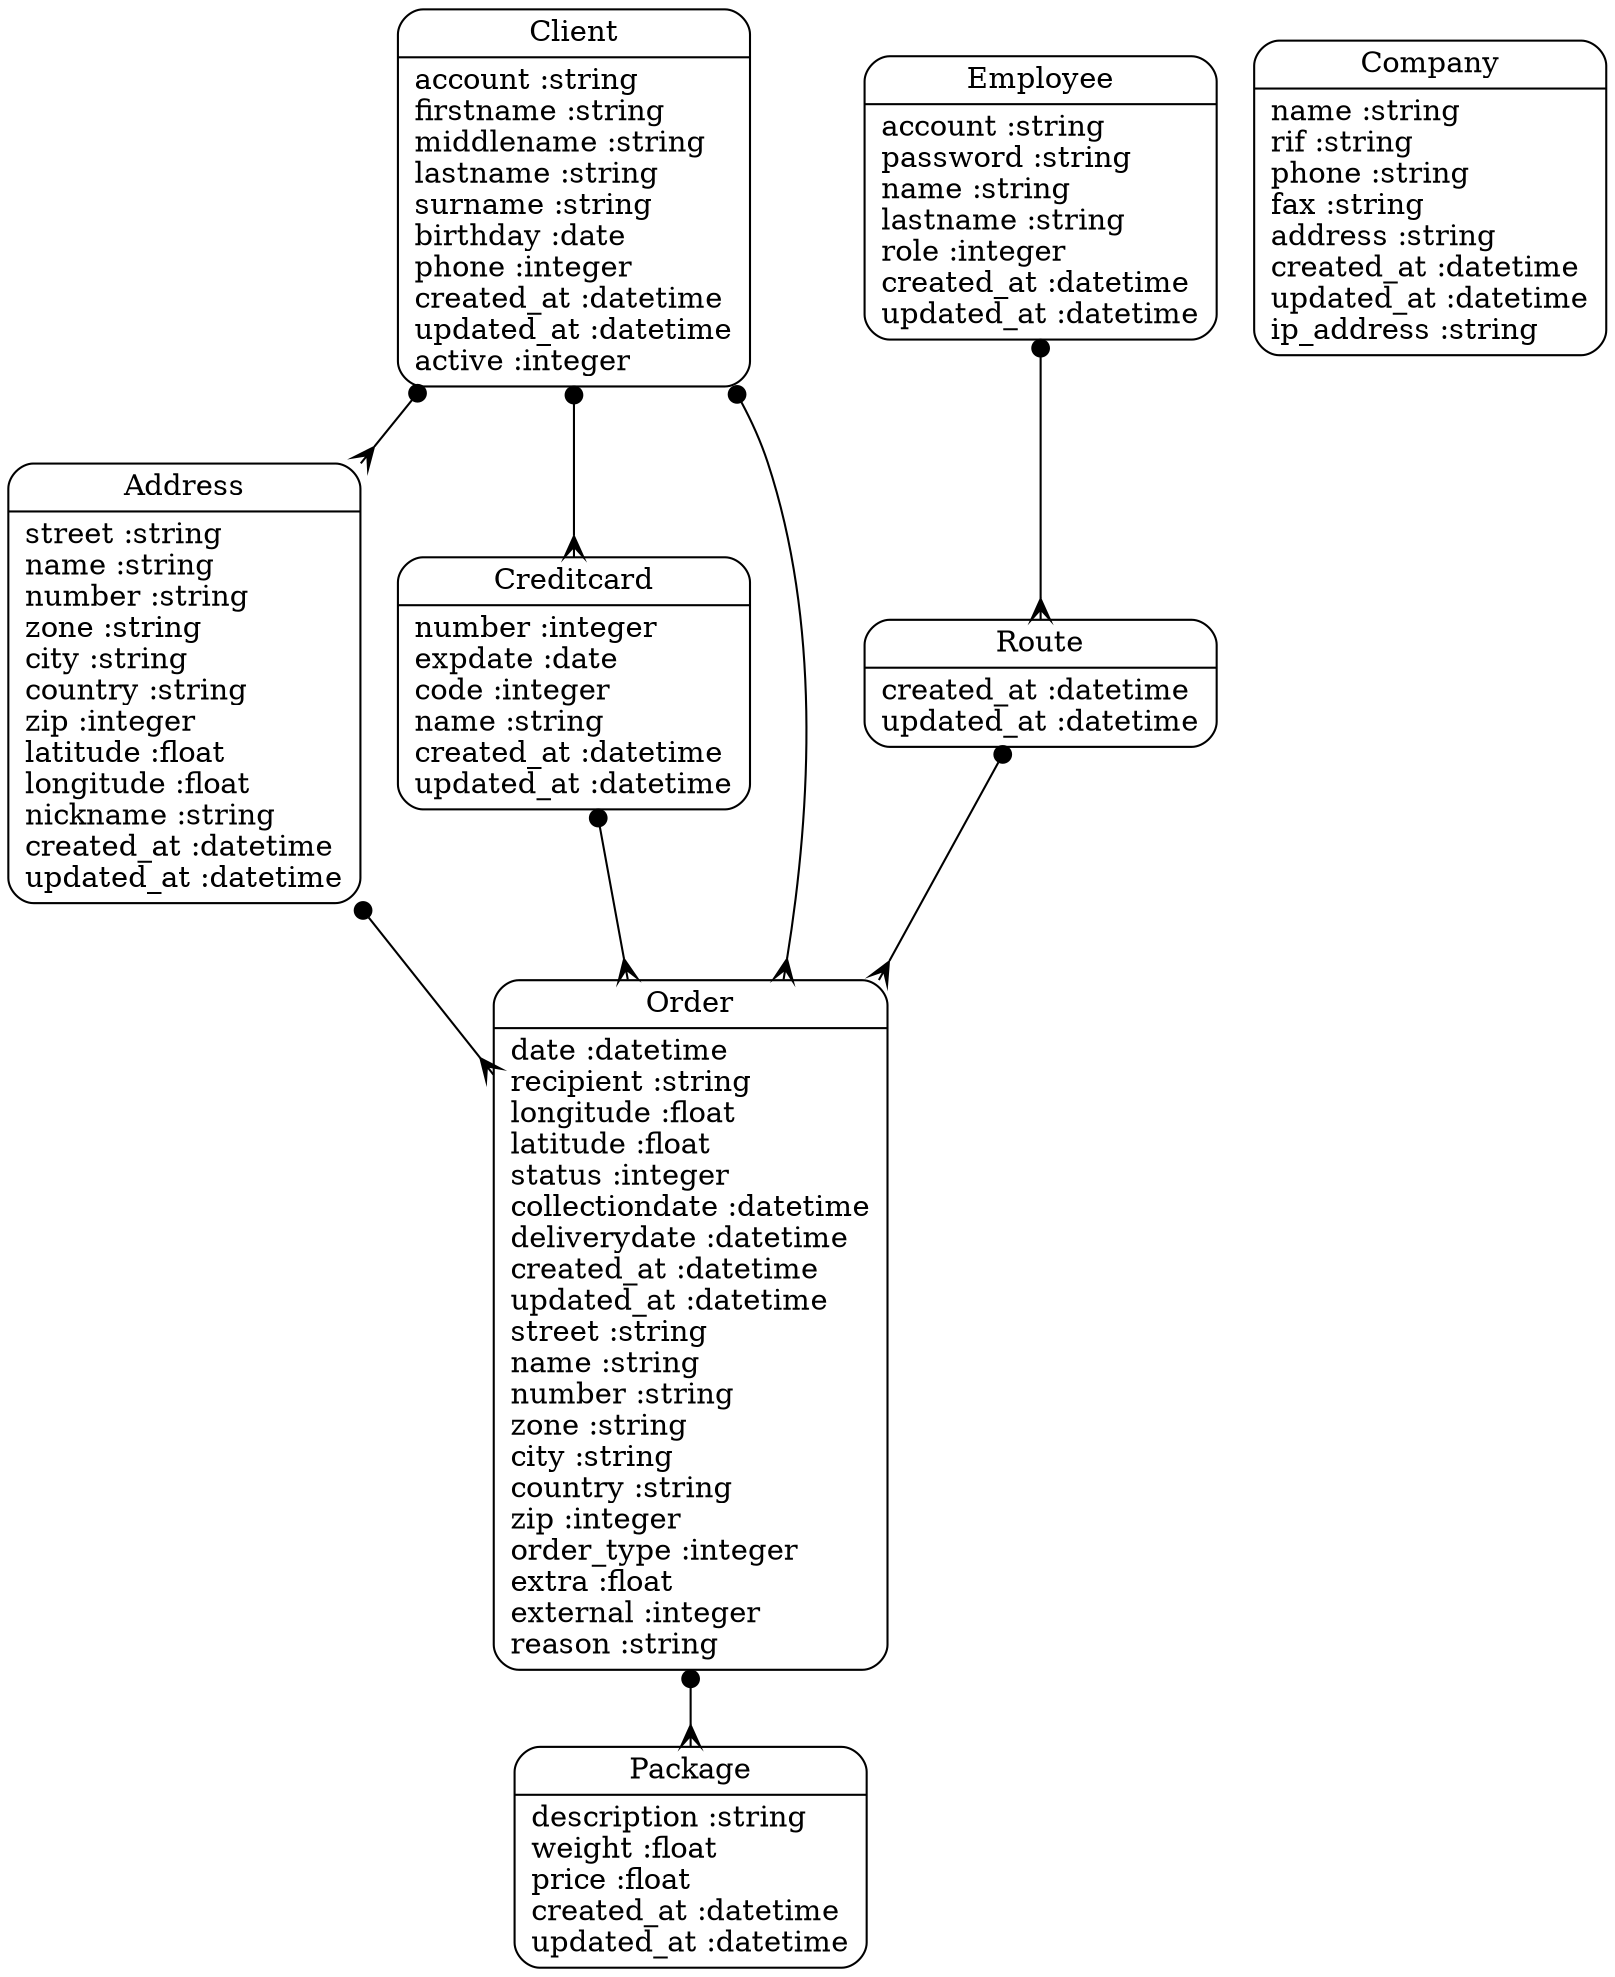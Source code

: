 digraph models_diagram {
	graph[overlap=false, splines=true]
	"Address" [shape=Mrecord, label="{Address|street :string\lname :string\lnumber :string\lzone :string\lcity :string\lcountry :string\lzip :integer\llatitude :float\llongitude :float\lnickname :string\lcreated_at :datetime\lupdated_at :datetime\l}"]
	"Client" [shape=Mrecord, label="{Client|account :string\lfirstname :string\lmiddlename :string\llastname :string\lsurname :string\lbirthday :date\lphone :integer\lcreated_at :datetime\lupdated_at :datetime\lactive :integer\l}"]
	"Company" [shape=Mrecord, label="{Company|name :string\lrif :string\lphone :string\lfax :string\laddress :string\lcreated_at :datetime\lupdated_at :datetime\lip_address :string\l}"]
	"Creditcard" [shape=Mrecord, label="{Creditcard|number :integer\lexpdate :date\lcode :integer\lname :string\lcreated_at :datetime\lupdated_at :datetime\l}"]
	"Employee" [shape=Mrecord, label="{Employee|account :string\lpassword :string\lname :string\llastname :string\lrole :integer\lcreated_at :datetime\lupdated_at :datetime\l}"]
	"Order" [shape=Mrecord, label="{Order|date :datetime\lrecipient :string\llongitude :float\llatitude :float\lstatus :integer\lcollectiondate :datetime\ldeliverydate :datetime\lcreated_at :datetime\lupdated_at :datetime\lstreet :string\lname :string\lnumber :string\lzone :string\lcity :string\lcountry :string\lzip :integer\lorder_type :integer\lextra :float\lexternal :integer\lreason :string\l}"]
	"Package" [shape=Mrecord, label="{Package|description :string\lweight :float\lprice :float\lcreated_at :datetime\lupdated_at :datetime\l}"]
	"Route" [shape=Mrecord, label="{Route|created_at :datetime\lupdated_at :datetime\l}"]
	"Address" -> "Order" [arrowtail=dot, arrowhead=crow, dir=both]
	"Client" -> "Address" [arrowtail=dot, arrowhead=crow, dir=both]
	"Client" -> "Creditcard" [arrowtail=dot, arrowhead=crow, dir=both]
	"Client" -> "Order" [arrowtail=dot, arrowhead=crow, dir=both]
	"Creditcard" -> "Order" [arrowtail=dot, arrowhead=crow, dir=both]
	"Employee" -> "Route" [arrowtail=dot, arrowhead=crow, dir=both]
	"Order" -> "Package" [arrowtail=dot, arrowhead=crow, dir=both]
	"Route" -> "Order" [arrowtail=dot, arrowhead=crow, dir=both]
}
